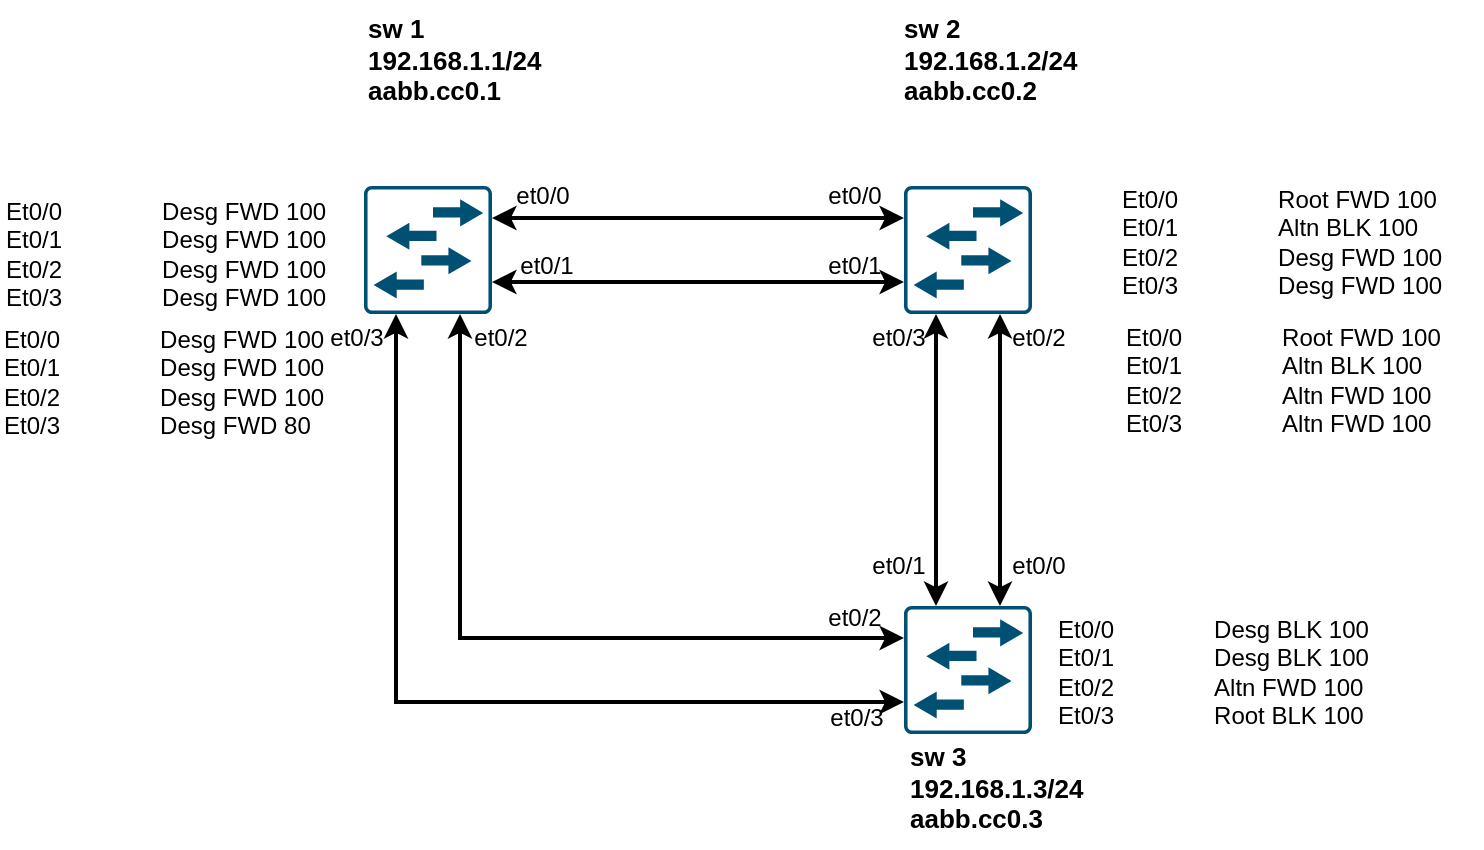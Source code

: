 <mxfile version="24.2.5" type="device">
  <diagram name="Страница — 1" id="Q0myO6EL5sRfpJXMyDVq">
    <mxGraphModel dx="984" dy="718" grid="1" gridSize="1" guides="1" tooltips="1" connect="1" arrows="1" fold="1" page="1" pageScale="1" pageWidth="1169" pageHeight="827" math="0" shadow="0">
      <root>
        <mxCell id="0" />
        <mxCell id="1" parent="0" />
        <mxCell id="LBxr6stnUnaqlczaar8l-3" value="" style="edgeStyle=orthogonalEdgeStyle;rounded=0;orthogonalLoop=1;jettySize=auto;html=1;startArrow=classic;startFill=1;exitX=1;exitY=0.25;exitDx=0;exitDy=0;exitPerimeter=0;entryX=0;entryY=0.25;entryDx=0;entryDy=0;entryPerimeter=0;strokeColor=#000000;strokeWidth=2;" parent="1" source="LBxr6stnUnaqlczaar8l-1" target="LBxr6stnUnaqlczaar8l-2" edge="1">
          <mxGeometry relative="1" as="geometry" />
        </mxCell>
        <mxCell id="LBxr6stnUnaqlczaar8l-1" value="" style="points=[[0.015,0.015,0],[0.985,0.015,0],[0.985,0.985,0],[0.015,0.985,0],[0.25,0,0],[0.5,0,0],[0.75,0,0],[1,0.25,0],[1,0.5,0],[1,0.75,0],[0.75,1,0],[0.5,1,0],[0.25,1,0],[0,0.75,0],[0,0.5,0],[0,0.25,0]];verticalLabelPosition=bottom;html=1;verticalAlign=top;aspect=fixed;align=center;pointerEvents=1;shape=mxgraph.cisco19.rect;prIcon=l2_switch;strokeColor=#005073;shadow=0;fillColor=none;" parent="1" vertex="1">
          <mxGeometry x="300" y="210" width="64" height="64" as="geometry" />
        </mxCell>
        <mxCell id="LBxr6stnUnaqlczaar8l-5" value="" style="edgeStyle=orthogonalEdgeStyle;rounded=0;orthogonalLoop=1;jettySize=auto;html=1;exitX=0.25;exitY=1;exitDx=0;exitDy=0;exitPerimeter=0;entryX=0.25;entryY=0;entryDx=0;entryDy=0;entryPerimeter=0;startArrow=classic;startFill=1;strokeWidth=2;" parent="1" source="LBxr6stnUnaqlczaar8l-2" target="LBxr6stnUnaqlczaar8l-4" edge="1">
          <mxGeometry relative="1" as="geometry" />
        </mxCell>
        <mxCell id="LBxr6stnUnaqlczaar8l-7" value="" style="edgeStyle=orthogonalEdgeStyle;rounded=0;orthogonalLoop=1;jettySize=auto;html=1;exitX=0.75;exitY=1;exitDx=0;exitDy=0;exitPerimeter=0;entryX=0.75;entryY=0;entryDx=0;entryDy=0;entryPerimeter=0;startArrow=classic;startFill=1;strokeColor=#000000;strokeWidth=2;" parent="1" source="LBxr6stnUnaqlczaar8l-2" target="LBxr6stnUnaqlczaar8l-4" edge="1">
          <mxGeometry relative="1" as="geometry">
            <mxPoint x="602" y="354" as="targetPoint" />
          </mxGeometry>
        </mxCell>
        <mxCell id="LBxr6stnUnaqlczaar8l-2" value="" style="points=[[0.015,0.015,0],[0.985,0.015,0],[0.985,0.985,0],[0.015,0.985,0],[0.25,0,0],[0.5,0,0],[0.75,0,0],[1,0.25,0],[1,0.5,0],[1,0.75,0],[0.75,1,0],[0.5,1,0],[0.25,1,0],[0,0.75,0],[0,0.5,0],[0,0.25,0]];verticalLabelPosition=bottom;html=1;verticalAlign=top;aspect=fixed;align=center;pointerEvents=1;shape=mxgraph.cisco19.rect;prIcon=l2_switch;strokeColor=#005073;shadow=0;fillColor=none;" parent="1" vertex="1">
          <mxGeometry x="570" y="210" width="64" height="64" as="geometry" />
        </mxCell>
        <mxCell id="LBxr6stnUnaqlczaar8l-9" value="" style="edgeStyle=orthogonalEdgeStyle;rounded=0;orthogonalLoop=1;jettySize=auto;html=1;exitX=0;exitY=0.25;exitDx=0;exitDy=0;exitPerimeter=0;startArrow=classic;startFill=1;entryX=0.75;entryY=1;entryDx=0;entryDy=0;entryPerimeter=0;strokeColor=#000000;strokeWidth=2;" parent="1" source="LBxr6stnUnaqlczaar8l-4" target="LBxr6stnUnaqlczaar8l-1" edge="1">
          <mxGeometry relative="1" as="geometry">
            <mxPoint x="490" y="452" as="targetPoint" />
          </mxGeometry>
        </mxCell>
        <mxCell id="LBxr6stnUnaqlczaar8l-4" value="" style="points=[[0.015,0.015,0],[0.985,0.015,0],[0.985,0.985,0],[0.015,0.985,0],[0.25,0,0],[0.5,0,0],[0.75,0,0],[1,0.25,0],[1,0.5,0],[1,0.75,0],[0.75,1,0],[0.5,1,0],[0.25,1,0],[0,0.75,0],[0,0.5,0],[0,0.25,0]];verticalLabelPosition=bottom;html=1;verticalAlign=top;aspect=fixed;align=center;pointerEvents=1;shape=mxgraph.cisco19.rect;prIcon=l2_switch;strokeColor=#005073;shadow=0;fillColor=none;" parent="1" vertex="1">
          <mxGeometry x="570" y="420" width="64" height="64" as="geometry" />
        </mxCell>
        <mxCell id="LBxr6stnUnaqlczaar8l-10" value="" style="edgeStyle=orthogonalEdgeStyle;rounded=0;orthogonalLoop=1;jettySize=auto;html=1;exitX=0;exitY=0.75;exitDx=0;exitDy=0;exitPerimeter=0;startArrow=classic;startFill=1;entryX=0.25;entryY=1;entryDx=0;entryDy=0;entryPerimeter=0;strokeColor=#000000;strokeWidth=2;" parent="1" source="LBxr6stnUnaqlczaar8l-4" target="LBxr6stnUnaqlczaar8l-1" edge="1">
          <mxGeometry relative="1" as="geometry">
            <mxPoint x="580" y="446" as="sourcePoint" />
            <mxPoint x="358" y="284" as="targetPoint" />
          </mxGeometry>
        </mxCell>
        <mxCell id="LBxr6stnUnaqlczaar8l-11" value="" style="edgeStyle=orthogonalEdgeStyle;rounded=0;orthogonalLoop=1;jettySize=auto;html=1;startArrow=classic;startFill=1;entryX=0;entryY=0.75;entryDx=0;entryDy=0;entryPerimeter=0;exitX=1;exitY=0.75;exitDx=0;exitDy=0;exitPerimeter=0;strokeWidth=2;" parent="1" source="LBxr6stnUnaqlczaar8l-1" target="LBxr6stnUnaqlczaar8l-2" edge="1">
          <mxGeometry relative="1" as="geometry">
            <mxPoint x="374" y="252" as="sourcePoint" />
            <mxPoint x="580" y="252" as="targetPoint" />
          </mxGeometry>
        </mxCell>
        <mxCell id="LBxr6stnUnaqlczaar8l-12" value="et0/0" style="text;html=1;align=center;verticalAlign=middle;resizable=0;points=[];autosize=1;strokeColor=none;fillColor=none;" parent="1" vertex="1">
          <mxGeometry x="364" y="200" width="50" height="30" as="geometry" />
        </mxCell>
        <mxCell id="LBxr6stnUnaqlczaar8l-13" value="et0/0" style="text;html=1;align=center;verticalAlign=middle;resizable=0;points=[];autosize=1;strokeColor=none;fillColor=none;" parent="1" vertex="1">
          <mxGeometry x="520" y="200" width="50" height="30" as="geometry" />
        </mxCell>
        <mxCell id="LBxr6stnUnaqlczaar8l-14" value="et0/1" style="text;html=1;align=center;verticalAlign=middle;resizable=0;points=[];autosize=1;strokeColor=none;fillColor=none;" parent="1" vertex="1">
          <mxGeometry x="520" y="235" width="50" height="30" as="geometry" />
        </mxCell>
        <mxCell id="LBxr6stnUnaqlczaar8l-15" value="et0/1" style="text;html=1;align=center;verticalAlign=middle;resizable=0;points=[];autosize=1;strokeColor=none;fillColor=none;" parent="1" vertex="1">
          <mxGeometry x="366" y="235" width="50" height="30" as="geometry" />
        </mxCell>
        <mxCell id="LBxr6stnUnaqlczaar8l-17" value="et0/2" style="text;html=1;align=center;verticalAlign=middle;resizable=0;points=[];autosize=1;strokeColor=none;fillColor=none;" parent="1" vertex="1">
          <mxGeometry x="345" y="272" width="46" height="27" as="geometry" />
        </mxCell>
        <mxCell id="LBxr6stnUnaqlczaar8l-18" value="et0/2" style="text;html=1;align=center;verticalAlign=middle;resizable=0;points=[];autosize=1;strokeColor=none;fillColor=none;" parent="1" vertex="1">
          <mxGeometry x="522" y="412" width="46" height="27" as="geometry" />
        </mxCell>
        <mxCell id="LBxr6stnUnaqlczaar8l-19" value="et0/3" style="text;html=1;align=center;verticalAlign=middle;resizable=0;points=[];autosize=1;strokeColor=none;fillColor=none;" parent="1" vertex="1">
          <mxGeometry x="273" y="272" width="46" height="27" as="geometry" />
        </mxCell>
        <mxCell id="LBxr6stnUnaqlczaar8l-20" value="et0/3" style="text;html=1;align=center;verticalAlign=middle;resizable=0;points=[];autosize=1;strokeColor=none;fillColor=none;" parent="1" vertex="1">
          <mxGeometry x="523" y="462" width="46" height="27" as="geometry" />
        </mxCell>
        <mxCell id="LBxr6stnUnaqlczaar8l-21" value="et0/3" style="text;html=1;align=center;verticalAlign=middle;resizable=0;points=[];autosize=1;strokeColor=none;fillColor=none;" parent="1" vertex="1">
          <mxGeometry x="544" y="272" width="46" height="27" as="geometry" />
        </mxCell>
        <mxCell id="LBxr6stnUnaqlczaar8l-22" value="et0/1" style="text;html=1;align=center;verticalAlign=middle;resizable=0;points=[];autosize=1;strokeColor=none;fillColor=none;" parent="1" vertex="1">
          <mxGeometry x="542" y="385" width="50" height="30" as="geometry" />
        </mxCell>
        <mxCell id="LBxr6stnUnaqlczaar8l-23" value="et0/2" style="text;html=1;align=center;verticalAlign=middle;resizable=0;points=[];autosize=1;strokeColor=none;fillColor=none;" parent="1" vertex="1">
          <mxGeometry x="614" y="272" width="46" height="27" as="geometry" />
        </mxCell>
        <mxCell id="LBxr6stnUnaqlczaar8l-24" value="et0/0" style="text;html=1;align=center;verticalAlign=middle;resizable=0;points=[];autosize=1;strokeColor=none;fillColor=none;" parent="1" vertex="1">
          <mxGeometry x="612" y="385" width="50" height="30" as="geometry" />
        </mxCell>
        <mxCell id="LBxr6stnUnaqlczaar8l-25" value="&lt;b style=&quot;font-size: 13px;&quot;&gt;&lt;font style=&quot;font-size: 13px;&quot;&gt;sw 1&lt;/font&gt;&lt;/b&gt;&lt;div style=&quot;font-size: 13px;&quot;&gt;&lt;b&gt;&lt;font style=&quot;font-size: 13px;&quot;&gt;192.168.1.1/24&lt;/font&gt;&lt;/b&gt;&lt;/div&gt;&lt;div style=&quot;&quot;&gt;&lt;font style=&quot;&quot;&gt;&lt;span style=&quot;font-size: 13px;&quot;&gt;&lt;b&gt;aabb.cc0.1&lt;/b&gt;&lt;/span&gt;&lt;br&gt;&lt;/font&gt;&lt;/div&gt;" style="text;html=1;align=left;verticalAlign=middle;resizable=0;points=[];autosize=1;strokeColor=none;fillColor=none;" parent="1" vertex="1">
          <mxGeometry x="300" y="117" width="114" height="60" as="geometry" />
        </mxCell>
        <mxCell id="LBxr6stnUnaqlczaar8l-26" value="&lt;b style=&quot;font-size: 13px;&quot;&gt;&lt;font style=&quot;font-size: 13px;&quot;&gt;sw 2&lt;/font&gt;&lt;/b&gt;&lt;div style=&quot;font-size: 13px;&quot;&gt;&lt;b&gt;&lt;font style=&quot;font-size: 13px;&quot;&gt;192.168.1.2/24&lt;/font&gt;&lt;/b&gt;&lt;/div&gt;&lt;div style=&quot;&quot;&gt;&lt;font style=&quot;&quot;&gt;&lt;span style=&quot;font-size: 13px;&quot;&gt;&lt;b&gt;aabb.cc0.2&lt;/b&gt;&lt;/span&gt;&lt;br&gt;&lt;/font&gt;&lt;/div&gt;" style="text;html=1;align=left;verticalAlign=middle;resizable=0;points=[];autosize=1;strokeColor=none;fillColor=none;" parent="1" vertex="1">
          <mxGeometry x="568" y="117" width="114" height="60" as="geometry" />
        </mxCell>
        <mxCell id="LBxr6stnUnaqlczaar8l-27" value="&lt;b style=&quot;font-size: 13px;&quot;&gt;&lt;font style=&quot;font-size: 13px;&quot;&gt;sw 3&lt;/font&gt;&lt;/b&gt;&lt;div style=&quot;font-size: 13px;&quot;&gt;&lt;b&gt;&lt;font style=&quot;font-size: 13px;&quot;&gt;192.168.1.3/24&lt;/font&gt;&lt;/b&gt;&lt;/div&gt;&lt;div style=&quot;&quot;&gt;&lt;font style=&quot;&quot;&gt;&lt;span style=&quot;font-size: 13px;&quot;&gt;&lt;b&gt;aabb.cc0.3&lt;/b&gt;&lt;/span&gt;&lt;br&gt;&lt;/font&gt;&lt;/div&gt;" style="text;html=1;align=left;verticalAlign=middle;resizable=0;points=[];autosize=1;strokeColor=none;fillColor=none;" parent="1" vertex="1">
          <mxGeometry x="571" y="481" width="114" height="60" as="geometry" />
        </mxCell>
        <mxCell id="QPuJ_HoTu2nDsMMQxvbb-1" value="&lt;div&gt;Et0/0&amp;nbsp; &amp;nbsp; &amp;nbsp; &amp;nbsp; &amp;nbsp; &amp;nbsp; &amp;nbsp; &amp;nbsp;Desg FWD 100&lt;/div&gt;&lt;div&gt;Et0/1&amp;nbsp; &amp;nbsp; &amp;nbsp; &amp;nbsp; &amp;nbsp; &amp;nbsp; &amp;nbsp; &amp;nbsp;Desg FWD 100&amp;nbsp;&lt;/div&gt;&lt;div&gt;Et0/2&amp;nbsp; &amp;nbsp; &amp;nbsp; &amp;nbsp; &amp;nbsp; &amp;nbsp; &amp;nbsp; &amp;nbsp;Desg FWD 100&amp;nbsp;&lt;/div&gt;&lt;div&gt;Et0/3&amp;nbsp; &amp;nbsp; &amp;nbsp; &amp;nbsp; &amp;nbsp; &amp;nbsp; &amp;nbsp; &amp;nbsp;Desg FWD 100&amp;nbsp;&lt;/div&gt;" style="text;html=1;align=left;verticalAlign=middle;resizable=0;points=[];autosize=1;strokeColor=none;fillColor=none;" vertex="1" parent="1">
          <mxGeometry x="119" y="208" width="182" height="71" as="geometry" />
        </mxCell>
        <mxCell id="QPuJ_HoTu2nDsMMQxvbb-2" value="&lt;div&gt;Et0/0&amp;nbsp; &amp;nbsp; &amp;nbsp; &amp;nbsp; &amp;nbsp; &amp;nbsp; &amp;nbsp; &amp;nbsp;Root FWD 100&lt;/div&gt;&lt;div&gt;Et0/1&amp;nbsp; &amp;nbsp; &amp;nbsp; &amp;nbsp; &amp;nbsp; &amp;nbsp; &amp;nbsp; &amp;nbsp;Altn BLK 100&amp;nbsp;&lt;/div&gt;&lt;div&gt;Et0/2&amp;nbsp; &amp;nbsp; &amp;nbsp; &amp;nbsp; &amp;nbsp; &amp;nbsp; &amp;nbsp; &amp;nbsp;Desg FWD 100&amp;nbsp;&lt;/div&gt;&lt;div&gt;Et0/3&amp;nbsp; &amp;nbsp; &amp;nbsp; &amp;nbsp; &amp;nbsp; &amp;nbsp; &amp;nbsp; &amp;nbsp;Desg FWD 100&amp;nbsp;&lt;/div&gt;" style="text;html=1;align=left;verticalAlign=middle;resizable=0;points=[];autosize=1;strokeColor=none;fillColor=none;" vertex="1" parent="1">
          <mxGeometry x="677" y="202" width="182" height="71" as="geometry" />
        </mxCell>
        <mxCell id="QPuJ_HoTu2nDsMMQxvbb-3" value="&lt;div&gt;Et0/0&amp;nbsp; &amp;nbsp; &amp;nbsp; &amp;nbsp; &amp;nbsp; &amp;nbsp; &amp;nbsp; &amp;nbsp;Desg&amp;nbsp;&lt;span style=&quot;background-color: initial;&quot;&gt;BLK&lt;/span&gt;&lt;span style=&quot;background-color: initial;&quot;&gt;&amp;nbsp;100&lt;/span&gt;&lt;/div&gt;&lt;div&gt;Et0/1&amp;nbsp; &amp;nbsp; &amp;nbsp; &amp;nbsp; &amp;nbsp; &amp;nbsp; &amp;nbsp; &amp;nbsp;Desg&amp;nbsp;&lt;span style=&quot;background-color: initial;&quot;&gt;BLK&lt;/span&gt;&lt;span style=&quot;background-color: initial;&quot;&gt;&amp;nbsp;100&amp;nbsp;&lt;/span&gt;&lt;/div&gt;&lt;div&gt;Et0/2&amp;nbsp; &amp;nbsp; &amp;nbsp; &amp;nbsp; &amp;nbsp; &amp;nbsp; &amp;nbsp; &amp;nbsp;Altn FWD 100&amp;nbsp;&lt;/div&gt;&lt;div&gt;Et0/3&amp;nbsp; &amp;nbsp; &amp;nbsp; &amp;nbsp; &amp;nbsp; &amp;nbsp; &amp;nbsp; &amp;nbsp;Root&amp;nbsp;&lt;span style=&quot;background-color: initial;&quot;&gt;BLK&lt;/span&gt;&lt;span style=&quot;background-color: initial;&quot;&gt;&amp;nbsp;100&amp;nbsp;&lt;/span&gt;&lt;/div&gt;" style="text;html=1;align=left;verticalAlign=middle;resizable=0;points=[];autosize=1;strokeColor=none;fillColor=none;" vertex="1" parent="1">
          <mxGeometry x="645" y="417" width="178" height="71" as="geometry" />
        </mxCell>
        <mxCell id="QPuJ_HoTu2nDsMMQxvbb-4" value="&lt;div&gt;Et0/0&amp;nbsp; &amp;nbsp; &amp;nbsp; &amp;nbsp; &amp;nbsp; &amp;nbsp; &amp;nbsp; &amp;nbsp;Desg FWD 100&lt;/div&gt;&lt;div&gt;Et0/1&amp;nbsp; &amp;nbsp; &amp;nbsp; &amp;nbsp; &amp;nbsp; &amp;nbsp; &amp;nbsp; &amp;nbsp;Desg FWD 100&amp;nbsp;&lt;/div&gt;&lt;div&gt;Et0/2&amp;nbsp; &amp;nbsp; &amp;nbsp; &amp;nbsp; &amp;nbsp; &amp;nbsp; &amp;nbsp; &amp;nbsp;Desg FWD 100&amp;nbsp;&lt;/div&gt;&lt;div&gt;Et0/3&amp;nbsp; &amp;nbsp; &amp;nbsp; &amp;nbsp; &amp;nbsp; &amp;nbsp; &amp;nbsp; &amp;nbsp;Desg FWD 80&lt;/div&gt;" style="text;html=1;align=left;verticalAlign=middle;resizable=0;points=[];autosize=1;strokeColor=none;fillColor=none;" vertex="1" parent="1">
          <mxGeometry x="118" y="272" width="182" height="71" as="geometry" />
        </mxCell>
        <mxCell id="QPuJ_HoTu2nDsMMQxvbb-5" value="&lt;div&gt;Et0/0&amp;nbsp; &amp;nbsp; &amp;nbsp; &amp;nbsp; &amp;nbsp; &amp;nbsp; &amp;nbsp; &amp;nbsp;Root FWD 100&lt;/div&gt;&lt;div&gt;Et0/1&amp;nbsp; &amp;nbsp; &amp;nbsp; &amp;nbsp; &amp;nbsp; &amp;nbsp; &amp;nbsp; &amp;nbsp;Altn BLK 100&amp;nbsp;&lt;/div&gt;&lt;div&gt;Et0/2&amp;nbsp; &amp;nbsp; &amp;nbsp; &amp;nbsp; &amp;nbsp; &amp;nbsp; &amp;nbsp; &amp;nbsp;Altn&amp;nbsp;FWD 100&amp;nbsp;&lt;/div&gt;&lt;div&gt;Et0/3&amp;nbsp; &amp;nbsp; &amp;nbsp; &amp;nbsp; &amp;nbsp; &amp;nbsp; &amp;nbsp; &amp;nbsp;Altn&amp;nbsp;FWD 100&amp;nbsp;&lt;/div&gt;" style="text;html=1;align=left;verticalAlign=middle;resizable=0;points=[];autosize=1;strokeColor=none;fillColor=none;" vertex="1" parent="1">
          <mxGeometry x="679" y="271" width="176" height="71" as="geometry" />
        </mxCell>
      </root>
    </mxGraphModel>
  </diagram>
</mxfile>
